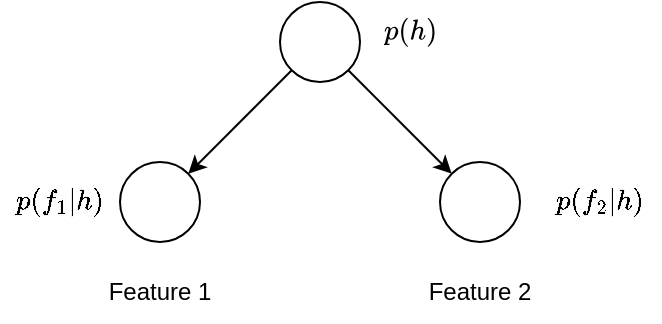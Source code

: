 <mxfile version="22.1.2" type="device">
  <diagram name="Page-1" id="i9PiCWVsR6qhrvRxjoTM">
    <mxGraphModel dx="814" dy="511" grid="1" gridSize="10" guides="1" tooltips="1" connect="1" arrows="1" fold="1" page="1" pageScale="1" pageWidth="827" pageHeight="1169" math="1" shadow="0">
      <root>
        <mxCell id="0" />
        <mxCell id="1" parent="0" />
        <mxCell id="j7FA3B-92XgtDu0mOoRC-3" style="rounded=0;orthogonalLoop=1;jettySize=auto;html=1;exitX=0;exitY=1;exitDx=0;exitDy=0;entryX=1;entryY=0;entryDx=0;entryDy=0;" edge="1" parent="1" source="j7FA3B-92XgtDu0mOoRC-1" target="j7FA3B-92XgtDu0mOoRC-2">
          <mxGeometry relative="1" as="geometry" />
        </mxCell>
        <mxCell id="j7FA3B-92XgtDu0mOoRC-6" style="edgeStyle=none;rounded=0;orthogonalLoop=1;jettySize=auto;html=1;exitX=1;exitY=1;exitDx=0;exitDy=0;entryX=0;entryY=0;entryDx=0;entryDy=0;" edge="1" parent="1" source="j7FA3B-92XgtDu0mOoRC-1" target="j7FA3B-92XgtDu0mOoRC-4">
          <mxGeometry relative="1" as="geometry" />
        </mxCell>
        <mxCell id="j7FA3B-92XgtDu0mOoRC-1" value="" style="ellipse;whiteSpace=wrap;html=1;aspect=fixed;" vertex="1" parent="1">
          <mxGeometry x="280" y="160" width="40" height="40" as="geometry" />
        </mxCell>
        <mxCell id="j7FA3B-92XgtDu0mOoRC-2" value="" style="ellipse;whiteSpace=wrap;html=1;aspect=fixed;" vertex="1" parent="1">
          <mxGeometry x="200" y="240" width="40" height="40" as="geometry" />
        </mxCell>
        <mxCell id="j7FA3B-92XgtDu0mOoRC-4" value="" style="ellipse;whiteSpace=wrap;html=1;aspect=fixed;" vertex="1" parent="1">
          <mxGeometry x="360" y="240" width="40" height="40" as="geometry" />
        </mxCell>
        <mxCell id="j7FA3B-92XgtDu0mOoRC-7" value="&lt;svg style=&quot;vertical-align: -0.566ex;&quot; xmlns:xlink=&quot;http://www.w3.org/1999/xlink&quot; viewBox=&quot;0 -750 1857 1000&quot; role=&quot;img&quot; height=&quot;2.262ex&quot; width=&quot;4.201ex&quot; xmlns=&quot;http://www.w3.org/2000/svg&quot;&gt;&lt;defs&gt;&lt;path d=&quot;M23 287Q24 290 25 295T30 317T40 348T55 381T75 411T101 433T134 442Q209 442 230 378L240 387Q302 442 358 442Q423 442 460 395T497 281Q497 173 421 82T249 -10Q227 -10 210 -4Q199 1 187 11T168 28L161 36Q160 35 139 -51T118 -138Q118 -144 126 -145T163 -148H188Q194 -155 194 -157T191 -175Q188 -187 185 -190T172 -194Q170 -194 161 -194T127 -193T65 -192Q-5 -192 -24 -194H-32Q-39 -187 -39 -183Q-37 -156 -26 -148H-6Q28 -147 33 -136Q36 -130 94 103T155 350Q156 355 156 364Q156 405 131 405Q109 405 94 377T71 316T59 280Q57 278 43 278H29Q23 284 23 287ZM178 102Q200 26 252 26Q282 26 310 49T356 107Q374 141 392 215T411 325V331Q411 405 350 405Q339 405 328 402T306 393T286 380T269 365T254 350T243 336T235 326L232 322Q232 321 229 308T218 264T204 212Q178 106 178 102Z&quot; id=&quot;MJX-2-TEX-I-1D45D&quot;&gt;&lt;/path&gt;&lt;path d=&quot;M94 250Q94 319 104 381T127 488T164 576T202 643T244 695T277 729T302 750H315H319Q333 750 333 741Q333 738 316 720T275 667T226 581T184 443T167 250T184 58T225 -81T274 -167T316 -220T333 -241Q333 -250 318 -250H315H302L274 -226Q180 -141 137 -14T94 250Z&quot; id=&quot;MJX-2-TEX-N-28&quot;&gt;&lt;/path&gt;&lt;path d=&quot;M137 683Q138 683 209 688T282 694Q294 694 294 685Q294 674 258 534Q220 386 220 383Q220 381 227 388Q288 442 357 442Q411 442 444 415T478 336Q478 285 440 178T402 50Q403 36 407 31T422 26Q450 26 474 56T513 138Q516 149 519 151T535 153Q555 153 555 145Q555 144 551 130Q535 71 500 33Q466 -10 419 -10H414Q367 -10 346 17T325 74Q325 90 361 192T398 345Q398 404 354 404H349Q266 404 205 306L198 293L164 158Q132 28 127 16Q114 -11 83 -11Q69 -11 59 -2T48 16Q48 30 121 320L195 616Q195 629 188 632T149 637H128Q122 643 122 645T124 664Q129 683 137 683Z&quot; id=&quot;MJX-2-TEX-I-210E&quot;&gt;&lt;/path&gt;&lt;path d=&quot;M60 749L64 750Q69 750 74 750H86L114 726Q208 641 251 514T294 250Q294 182 284 119T261 12T224 -76T186 -143T145 -194T113 -227T90 -246Q87 -249 86 -250H74Q66 -250 63 -250T58 -247T55 -238Q56 -237 66 -225Q221 -64 221 250T66 725Q56 737 55 738Q55 746 60 749Z&quot; id=&quot;MJX-2-TEX-N-29&quot;&gt;&lt;/path&gt;&lt;/defs&gt;&lt;g transform=&quot;scale(1,-1)&quot; stroke-width=&quot;0&quot; fill=&quot;currentColor&quot; stroke=&quot;currentColor&quot;&gt;&lt;g data-mml-node=&quot;math&quot;&gt;&lt;g data-mml-node=&quot;mi&quot;&gt;&lt;use xlink:href=&quot;#MJX-2-TEX-I-1D45D&quot; data-c=&quot;1D45D&quot;&gt;&lt;/use&gt;&lt;/g&gt;&lt;g transform=&quot;translate(503,0)&quot; data-mml-node=&quot;mo&quot;&gt;&lt;use xlink:href=&quot;#MJX-2-TEX-N-28&quot; data-c=&quot;28&quot;&gt;&lt;/use&gt;&lt;/g&gt;&lt;g transform=&quot;translate(892,0)&quot; data-mml-node=&quot;mi&quot;&gt;&lt;use xlink:href=&quot;#MJX-2-TEX-I-210E&quot; data-c=&quot;210E&quot;&gt;&lt;/use&gt;&lt;/g&gt;&lt;g transform=&quot;translate(1468,0)&quot; data-mml-node=&quot;mo&quot;&gt;&lt;use xlink:href=&quot;#MJX-2-TEX-N-29&quot; data-c=&quot;29&quot;&gt;&lt;/use&gt;&lt;/g&gt;&lt;/g&gt;&lt;/g&gt;&lt;/svg&gt;" style="text;html=1;strokeColor=none;fillColor=none;align=center;verticalAlign=middle;whiteSpace=wrap;rounded=0;" vertex="1" parent="1">
          <mxGeometry x="320" y="160" width="50" height="30" as="geometry" />
        </mxCell>
        <mxCell id="j7FA3B-92XgtDu0mOoRC-8" value="$$p(f_1 | h)$$" style="text;html=1;strokeColor=none;fillColor=none;align=center;verticalAlign=middle;whiteSpace=wrap;rounded=0;" vertex="1" parent="1">
          <mxGeometry x="140" y="245" width="60" height="30" as="geometry" />
        </mxCell>
        <mxCell id="j7FA3B-92XgtDu0mOoRC-9" value="$$p(f_2 | h)$$" style="text;html=1;strokeColor=none;fillColor=none;align=center;verticalAlign=middle;whiteSpace=wrap;rounded=0;" vertex="1" parent="1">
          <mxGeometry x="410" y="245" width="60" height="30" as="geometry" />
        </mxCell>
        <mxCell id="j7FA3B-92XgtDu0mOoRC-10" value="Feature 1" style="text;html=1;strokeColor=none;fillColor=none;align=center;verticalAlign=middle;whiteSpace=wrap;rounded=0;" vertex="1" parent="1">
          <mxGeometry x="190" y="290" width="60" height="30" as="geometry" />
        </mxCell>
        <mxCell id="j7FA3B-92XgtDu0mOoRC-11" value="Feature 2" style="text;html=1;strokeColor=none;fillColor=none;align=center;verticalAlign=middle;whiteSpace=wrap;rounded=0;" vertex="1" parent="1">
          <mxGeometry x="350" y="290" width="60" height="30" as="geometry" />
        </mxCell>
      </root>
    </mxGraphModel>
  </diagram>
</mxfile>
